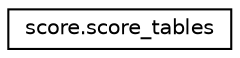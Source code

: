 digraph "Graphical Class Hierarchy"
{
 // LATEX_PDF_SIZE
  edge [fontname="Helvetica",fontsize="10",labelfontname="Helvetica",labelfontsize="10"];
  node [fontname="Helvetica",fontsize="10",shape=record];
  rankdir="LR";
  Node0 [label="score.score_tables",height=0.2,width=0.4,color="black", fillcolor="white", style="filled",URL="$classscore_1_1score__tables.html",tooltip=" "];
}
